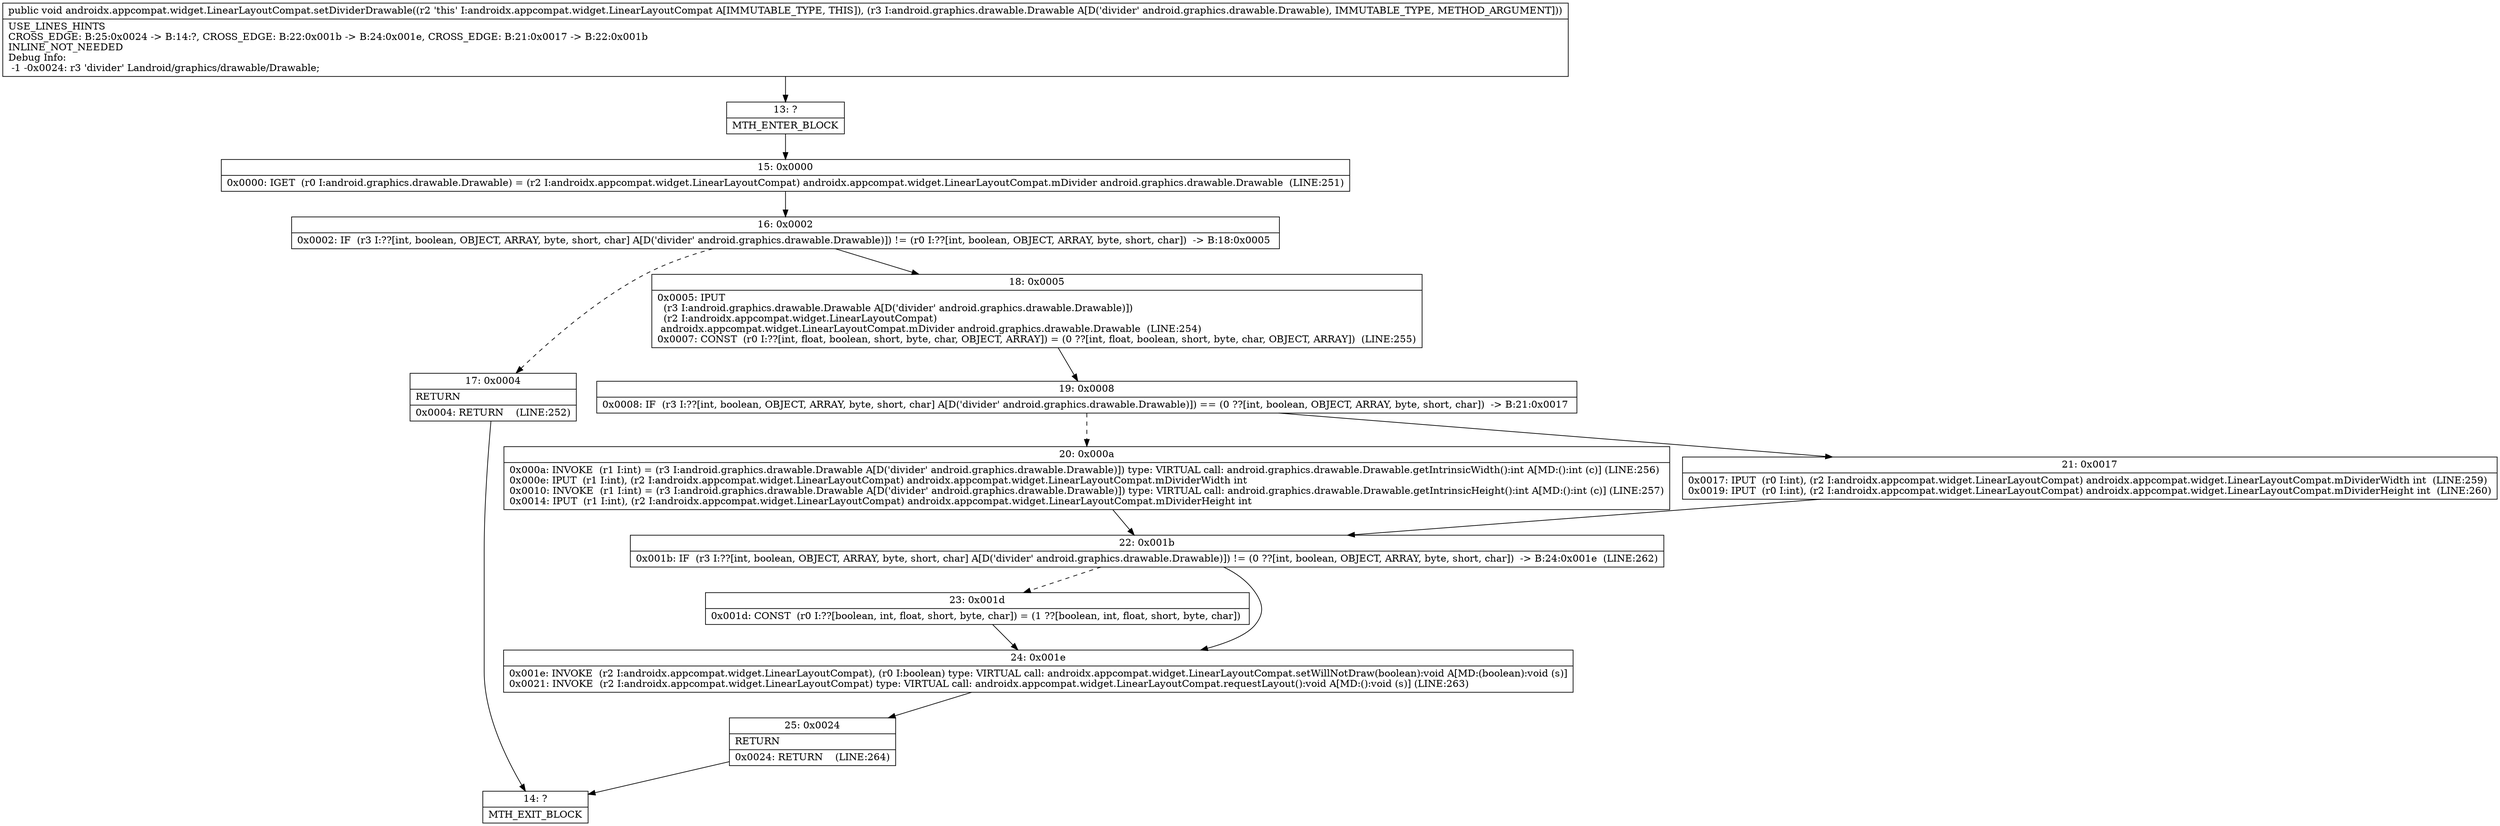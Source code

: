 digraph "CFG forandroidx.appcompat.widget.LinearLayoutCompat.setDividerDrawable(Landroid\/graphics\/drawable\/Drawable;)V" {
Node_13 [shape=record,label="{13\:\ ?|MTH_ENTER_BLOCK\l}"];
Node_15 [shape=record,label="{15\:\ 0x0000|0x0000: IGET  (r0 I:android.graphics.drawable.Drawable) = (r2 I:androidx.appcompat.widget.LinearLayoutCompat) androidx.appcompat.widget.LinearLayoutCompat.mDivider android.graphics.drawable.Drawable  (LINE:251)\l}"];
Node_16 [shape=record,label="{16\:\ 0x0002|0x0002: IF  (r3 I:??[int, boolean, OBJECT, ARRAY, byte, short, char] A[D('divider' android.graphics.drawable.Drawable)]) != (r0 I:??[int, boolean, OBJECT, ARRAY, byte, short, char])  \-\> B:18:0x0005 \l}"];
Node_17 [shape=record,label="{17\:\ 0x0004|RETURN\l|0x0004: RETURN    (LINE:252)\l}"];
Node_14 [shape=record,label="{14\:\ ?|MTH_EXIT_BLOCK\l}"];
Node_18 [shape=record,label="{18\:\ 0x0005|0x0005: IPUT  \l  (r3 I:android.graphics.drawable.Drawable A[D('divider' android.graphics.drawable.Drawable)])\l  (r2 I:androidx.appcompat.widget.LinearLayoutCompat)\l androidx.appcompat.widget.LinearLayoutCompat.mDivider android.graphics.drawable.Drawable  (LINE:254)\l0x0007: CONST  (r0 I:??[int, float, boolean, short, byte, char, OBJECT, ARRAY]) = (0 ??[int, float, boolean, short, byte, char, OBJECT, ARRAY])  (LINE:255)\l}"];
Node_19 [shape=record,label="{19\:\ 0x0008|0x0008: IF  (r3 I:??[int, boolean, OBJECT, ARRAY, byte, short, char] A[D('divider' android.graphics.drawable.Drawable)]) == (0 ??[int, boolean, OBJECT, ARRAY, byte, short, char])  \-\> B:21:0x0017 \l}"];
Node_20 [shape=record,label="{20\:\ 0x000a|0x000a: INVOKE  (r1 I:int) = (r3 I:android.graphics.drawable.Drawable A[D('divider' android.graphics.drawable.Drawable)]) type: VIRTUAL call: android.graphics.drawable.Drawable.getIntrinsicWidth():int A[MD:():int (c)] (LINE:256)\l0x000e: IPUT  (r1 I:int), (r2 I:androidx.appcompat.widget.LinearLayoutCompat) androidx.appcompat.widget.LinearLayoutCompat.mDividerWidth int \l0x0010: INVOKE  (r1 I:int) = (r3 I:android.graphics.drawable.Drawable A[D('divider' android.graphics.drawable.Drawable)]) type: VIRTUAL call: android.graphics.drawable.Drawable.getIntrinsicHeight():int A[MD:():int (c)] (LINE:257)\l0x0014: IPUT  (r1 I:int), (r2 I:androidx.appcompat.widget.LinearLayoutCompat) androidx.appcompat.widget.LinearLayoutCompat.mDividerHeight int \l}"];
Node_22 [shape=record,label="{22\:\ 0x001b|0x001b: IF  (r3 I:??[int, boolean, OBJECT, ARRAY, byte, short, char] A[D('divider' android.graphics.drawable.Drawable)]) != (0 ??[int, boolean, OBJECT, ARRAY, byte, short, char])  \-\> B:24:0x001e  (LINE:262)\l}"];
Node_23 [shape=record,label="{23\:\ 0x001d|0x001d: CONST  (r0 I:??[boolean, int, float, short, byte, char]) = (1 ??[boolean, int, float, short, byte, char]) \l}"];
Node_24 [shape=record,label="{24\:\ 0x001e|0x001e: INVOKE  (r2 I:androidx.appcompat.widget.LinearLayoutCompat), (r0 I:boolean) type: VIRTUAL call: androidx.appcompat.widget.LinearLayoutCompat.setWillNotDraw(boolean):void A[MD:(boolean):void (s)]\l0x0021: INVOKE  (r2 I:androidx.appcompat.widget.LinearLayoutCompat) type: VIRTUAL call: androidx.appcompat.widget.LinearLayoutCompat.requestLayout():void A[MD:():void (s)] (LINE:263)\l}"];
Node_25 [shape=record,label="{25\:\ 0x0024|RETURN\l|0x0024: RETURN    (LINE:264)\l}"];
Node_21 [shape=record,label="{21\:\ 0x0017|0x0017: IPUT  (r0 I:int), (r2 I:androidx.appcompat.widget.LinearLayoutCompat) androidx.appcompat.widget.LinearLayoutCompat.mDividerWidth int  (LINE:259)\l0x0019: IPUT  (r0 I:int), (r2 I:androidx.appcompat.widget.LinearLayoutCompat) androidx.appcompat.widget.LinearLayoutCompat.mDividerHeight int  (LINE:260)\l}"];
MethodNode[shape=record,label="{public void androidx.appcompat.widget.LinearLayoutCompat.setDividerDrawable((r2 'this' I:androidx.appcompat.widget.LinearLayoutCompat A[IMMUTABLE_TYPE, THIS]), (r3 I:android.graphics.drawable.Drawable A[D('divider' android.graphics.drawable.Drawable), IMMUTABLE_TYPE, METHOD_ARGUMENT]))  | USE_LINES_HINTS\lCROSS_EDGE: B:25:0x0024 \-\> B:14:?, CROSS_EDGE: B:22:0x001b \-\> B:24:0x001e, CROSS_EDGE: B:21:0x0017 \-\> B:22:0x001b\lINLINE_NOT_NEEDED\lDebug Info:\l  \-1 \-0x0024: r3 'divider' Landroid\/graphics\/drawable\/Drawable;\l}"];
MethodNode -> Node_13;Node_13 -> Node_15;
Node_15 -> Node_16;
Node_16 -> Node_17[style=dashed];
Node_16 -> Node_18;
Node_17 -> Node_14;
Node_18 -> Node_19;
Node_19 -> Node_20[style=dashed];
Node_19 -> Node_21;
Node_20 -> Node_22;
Node_22 -> Node_23[style=dashed];
Node_22 -> Node_24;
Node_23 -> Node_24;
Node_24 -> Node_25;
Node_25 -> Node_14;
Node_21 -> Node_22;
}

